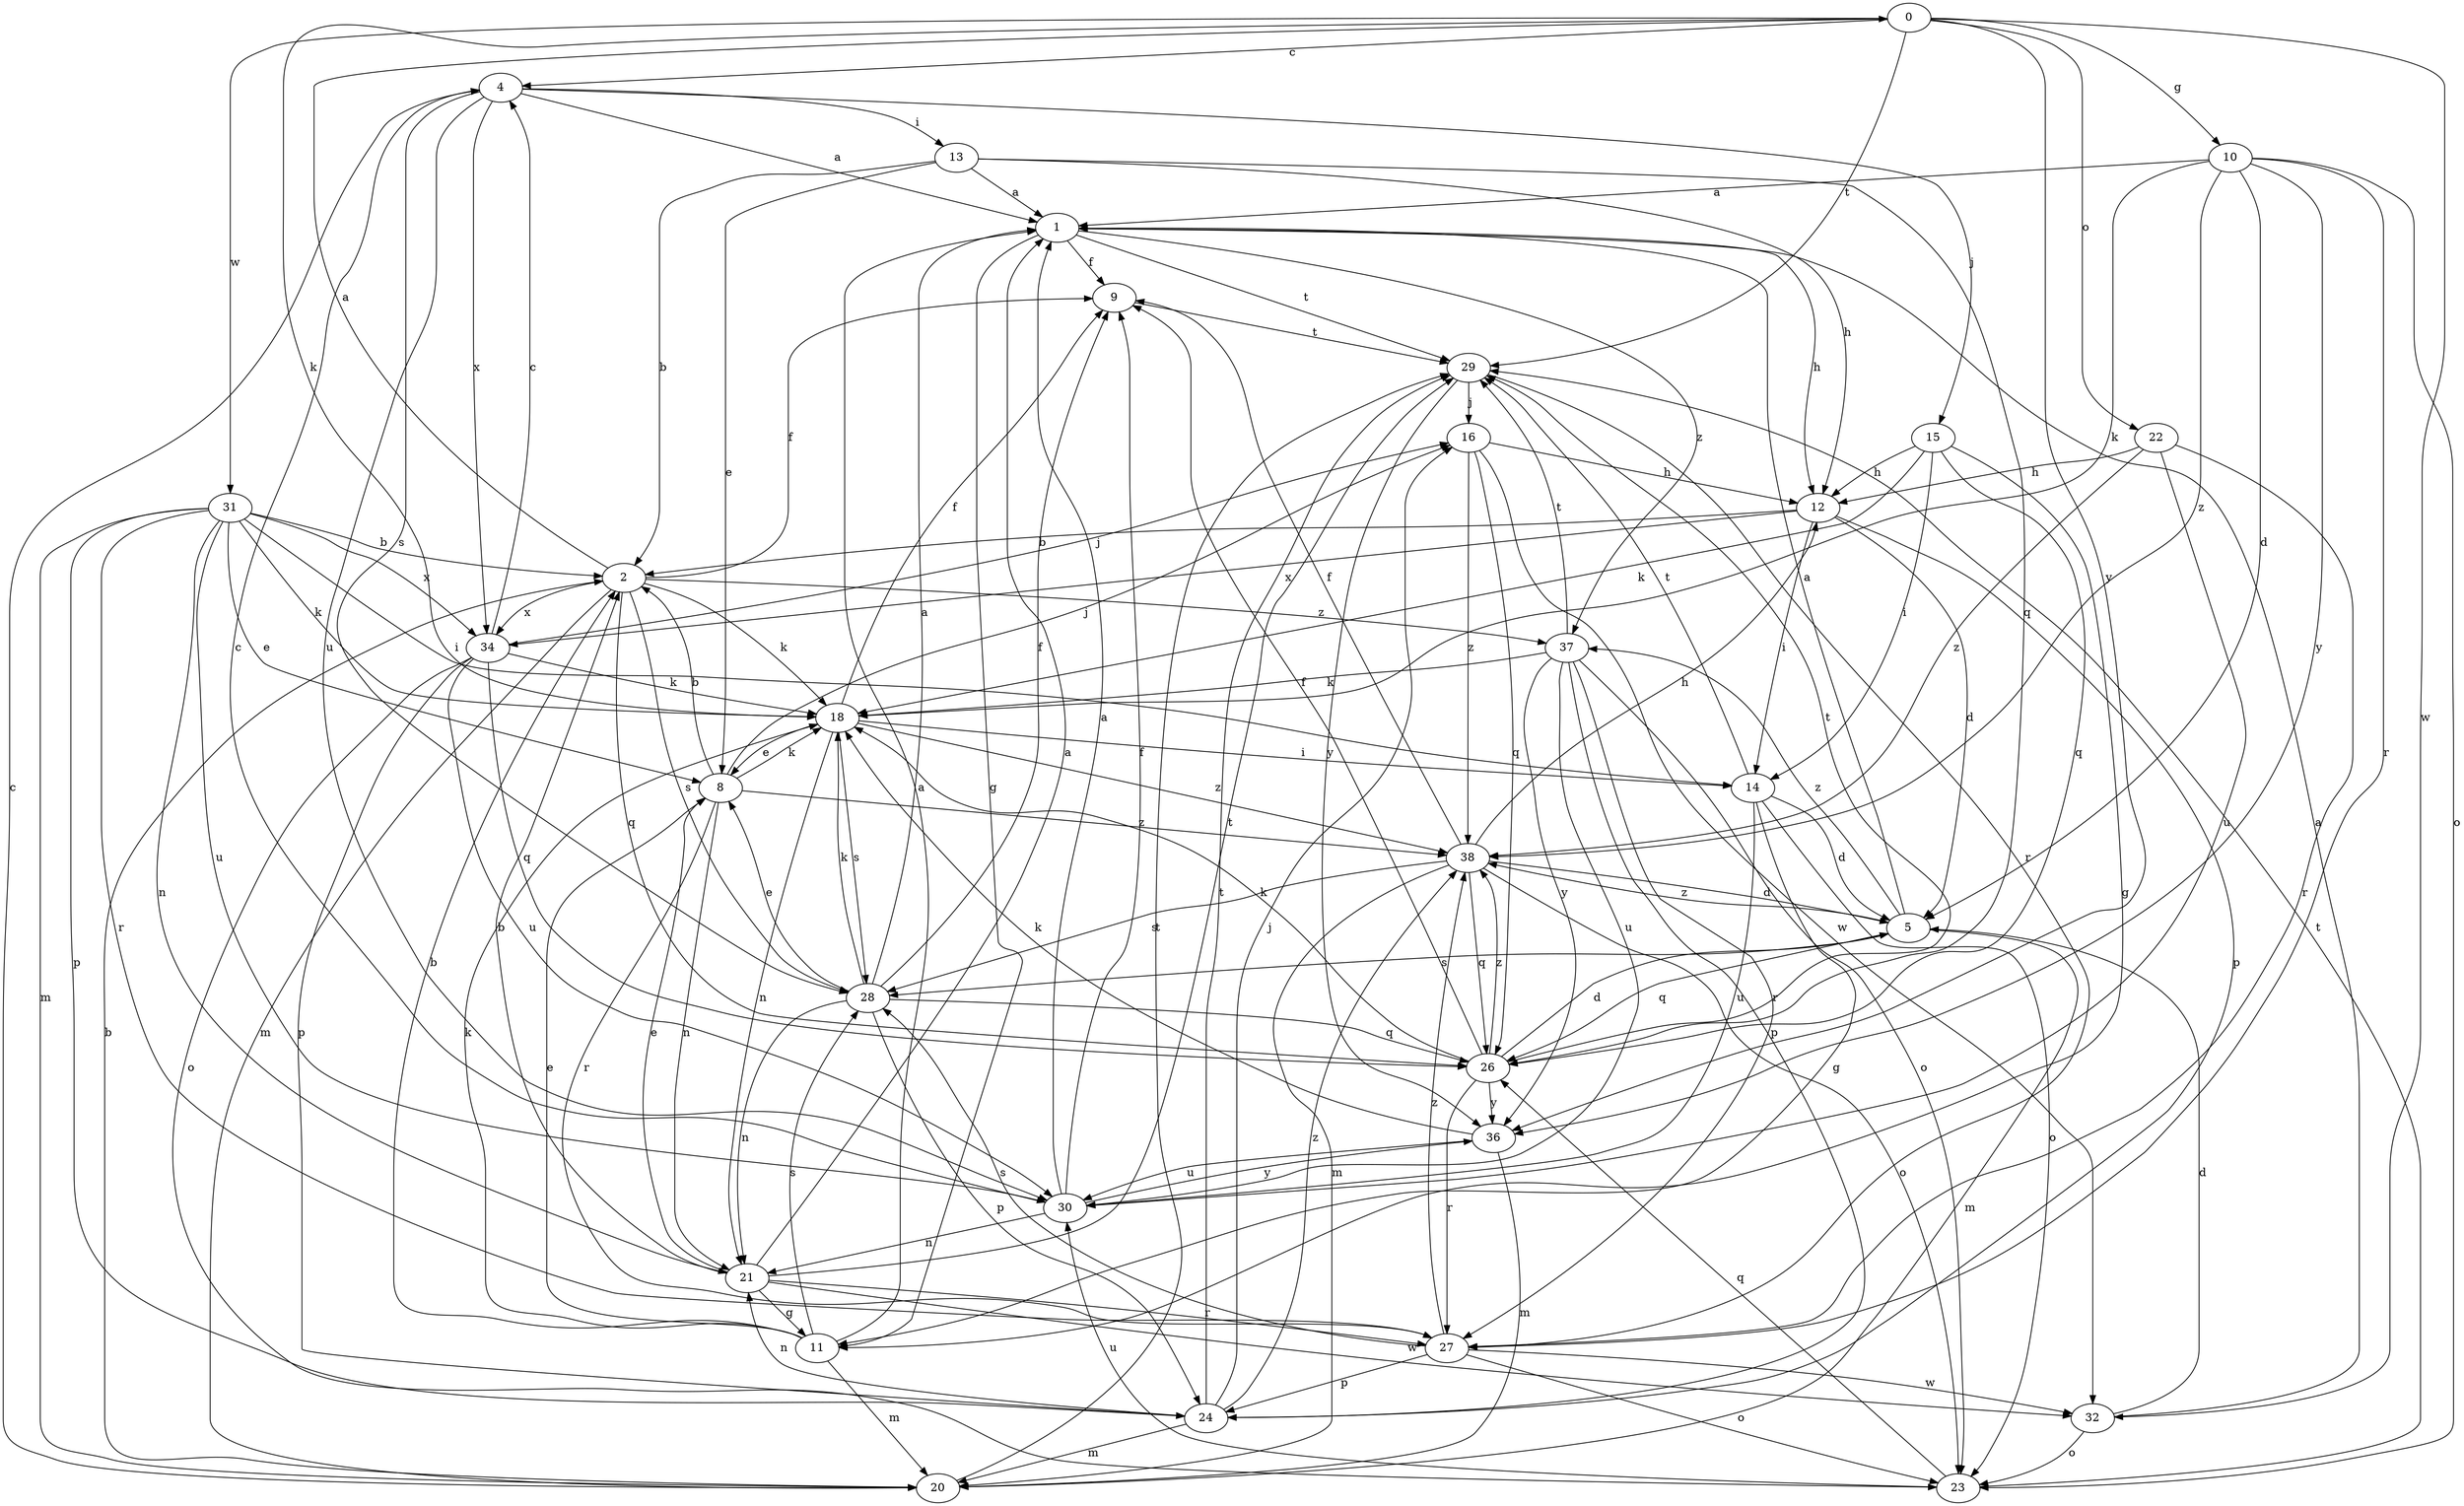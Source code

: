 strict digraph  {
0;
1;
2;
4;
5;
8;
9;
10;
11;
12;
13;
14;
15;
16;
18;
20;
21;
22;
23;
24;
26;
27;
28;
29;
30;
31;
32;
34;
36;
37;
38;
0 -> 4  [label=c];
0 -> 10  [label=g];
0 -> 18  [label=k];
0 -> 22  [label=o];
0 -> 29  [label=t];
0 -> 31  [label=w];
0 -> 32  [label=w];
0 -> 36  [label=y];
1 -> 9  [label=f];
1 -> 11  [label=g];
1 -> 12  [label=h];
1 -> 29  [label=t];
1 -> 37  [label=z];
2 -> 0  [label=a];
2 -> 9  [label=f];
2 -> 18  [label=k];
2 -> 20  [label=m];
2 -> 26  [label=q];
2 -> 28  [label=s];
2 -> 34  [label=x];
2 -> 37  [label=z];
4 -> 1  [label=a];
4 -> 13  [label=i];
4 -> 15  [label=j];
4 -> 28  [label=s];
4 -> 30  [label=u];
4 -> 34  [label=x];
5 -> 1  [label=a];
5 -> 20  [label=m];
5 -> 26  [label=q];
5 -> 28  [label=s];
5 -> 37  [label=z];
5 -> 38  [label=z];
8 -> 2  [label=b];
8 -> 16  [label=j];
8 -> 18  [label=k];
8 -> 21  [label=n];
8 -> 27  [label=r];
8 -> 38  [label=z];
9 -> 29  [label=t];
10 -> 1  [label=a];
10 -> 5  [label=d];
10 -> 18  [label=k];
10 -> 23  [label=o];
10 -> 27  [label=r];
10 -> 36  [label=y];
10 -> 38  [label=z];
11 -> 1  [label=a];
11 -> 2  [label=b];
11 -> 8  [label=e];
11 -> 18  [label=k];
11 -> 20  [label=m];
11 -> 28  [label=s];
12 -> 2  [label=b];
12 -> 5  [label=d];
12 -> 14  [label=i];
12 -> 24  [label=p];
12 -> 34  [label=x];
13 -> 1  [label=a];
13 -> 2  [label=b];
13 -> 8  [label=e];
13 -> 12  [label=h];
13 -> 26  [label=q];
14 -> 5  [label=d];
14 -> 11  [label=g];
14 -> 23  [label=o];
14 -> 29  [label=t];
14 -> 30  [label=u];
15 -> 11  [label=g];
15 -> 12  [label=h];
15 -> 14  [label=i];
15 -> 18  [label=k];
15 -> 26  [label=q];
16 -> 12  [label=h];
16 -> 26  [label=q];
16 -> 32  [label=w];
16 -> 38  [label=z];
18 -> 8  [label=e];
18 -> 9  [label=f];
18 -> 14  [label=i];
18 -> 21  [label=n];
18 -> 28  [label=s];
18 -> 38  [label=z];
20 -> 2  [label=b];
20 -> 4  [label=c];
20 -> 29  [label=t];
21 -> 1  [label=a];
21 -> 2  [label=b];
21 -> 8  [label=e];
21 -> 11  [label=g];
21 -> 27  [label=r];
21 -> 29  [label=t];
21 -> 32  [label=w];
22 -> 12  [label=h];
22 -> 27  [label=r];
22 -> 30  [label=u];
22 -> 38  [label=z];
23 -> 26  [label=q];
23 -> 29  [label=t];
23 -> 30  [label=u];
24 -> 16  [label=j];
24 -> 20  [label=m];
24 -> 21  [label=n];
24 -> 29  [label=t];
24 -> 38  [label=z];
26 -> 5  [label=d];
26 -> 9  [label=f];
26 -> 18  [label=k];
26 -> 27  [label=r];
26 -> 29  [label=t];
26 -> 36  [label=y];
26 -> 38  [label=z];
27 -> 23  [label=o];
27 -> 24  [label=p];
27 -> 28  [label=s];
27 -> 32  [label=w];
27 -> 38  [label=z];
28 -> 1  [label=a];
28 -> 8  [label=e];
28 -> 9  [label=f];
28 -> 18  [label=k];
28 -> 21  [label=n];
28 -> 24  [label=p];
28 -> 26  [label=q];
29 -> 16  [label=j];
29 -> 27  [label=r];
29 -> 36  [label=y];
30 -> 1  [label=a];
30 -> 4  [label=c];
30 -> 9  [label=f];
30 -> 21  [label=n];
30 -> 36  [label=y];
31 -> 2  [label=b];
31 -> 8  [label=e];
31 -> 14  [label=i];
31 -> 18  [label=k];
31 -> 20  [label=m];
31 -> 21  [label=n];
31 -> 24  [label=p];
31 -> 27  [label=r];
31 -> 30  [label=u];
31 -> 34  [label=x];
32 -> 1  [label=a];
32 -> 5  [label=d];
32 -> 23  [label=o];
34 -> 4  [label=c];
34 -> 16  [label=j];
34 -> 18  [label=k];
34 -> 23  [label=o];
34 -> 24  [label=p];
34 -> 26  [label=q];
34 -> 30  [label=u];
36 -> 18  [label=k];
36 -> 20  [label=m];
36 -> 30  [label=u];
37 -> 18  [label=k];
37 -> 23  [label=o];
37 -> 24  [label=p];
37 -> 27  [label=r];
37 -> 29  [label=t];
37 -> 30  [label=u];
37 -> 36  [label=y];
38 -> 5  [label=d];
38 -> 9  [label=f];
38 -> 12  [label=h];
38 -> 20  [label=m];
38 -> 23  [label=o];
38 -> 26  [label=q];
38 -> 28  [label=s];
}
